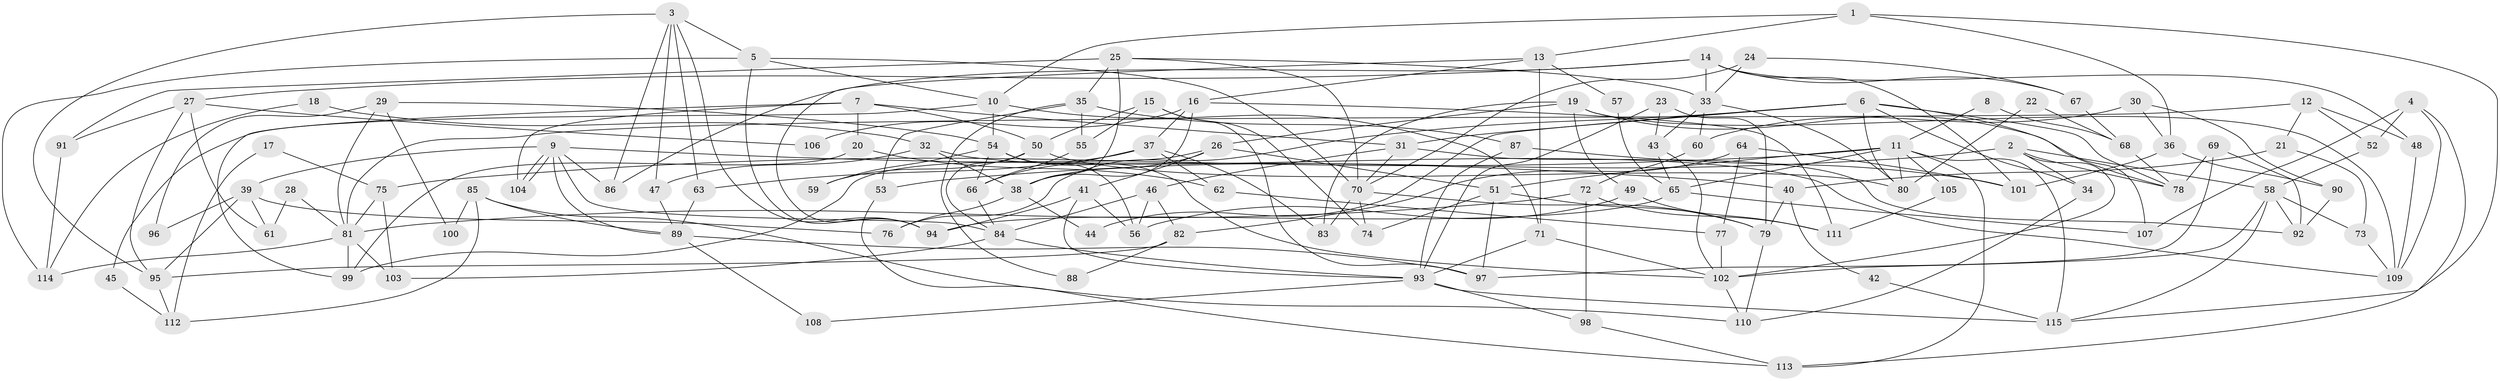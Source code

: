 // Generated by graph-tools (version 1.1) at 2025/15/03/09/25 04:15:12]
// undirected, 115 vertices, 230 edges
graph export_dot {
graph [start="1"]
  node [color=gray90,style=filled];
  1;
  2;
  3;
  4;
  5;
  6;
  7;
  8;
  9;
  10;
  11;
  12;
  13;
  14;
  15;
  16;
  17;
  18;
  19;
  20;
  21;
  22;
  23;
  24;
  25;
  26;
  27;
  28;
  29;
  30;
  31;
  32;
  33;
  34;
  35;
  36;
  37;
  38;
  39;
  40;
  41;
  42;
  43;
  44;
  45;
  46;
  47;
  48;
  49;
  50;
  51;
  52;
  53;
  54;
  55;
  56;
  57;
  58;
  59;
  60;
  61;
  62;
  63;
  64;
  65;
  66;
  67;
  68;
  69;
  70;
  71;
  72;
  73;
  74;
  75;
  76;
  77;
  78;
  79;
  80;
  81;
  82;
  83;
  84;
  85;
  86;
  87;
  88;
  89;
  90;
  91;
  92;
  93;
  94;
  95;
  96;
  97;
  98;
  99;
  100;
  101;
  102;
  103;
  104;
  105;
  106;
  107;
  108;
  109;
  110;
  111;
  112;
  113;
  114;
  115;
  1 -- 10;
  1 -- 13;
  1 -- 36;
  1 -- 115;
  2 -- 78;
  2 -- 58;
  2 -- 34;
  2 -- 53;
  2 -- 102;
  3 -- 95;
  3 -- 47;
  3 -- 5;
  3 -- 63;
  3 -- 86;
  3 -- 94;
  4 -- 109;
  4 -- 107;
  4 -- 52;
  4 -- 113;
  5 -- 10;
  5 -- 70;
  5 -- 94;
  5 -- 114;
  6 -- 34;
  6 -- 80;
  6 -- 31;
  6 -- 44;
  6 -- 76;
  6 -- 78;
  6 -- 107;
  7 -- 31;
  7 -- 50;
  7 -- 20;
  7 -- 99;
  7 -- 104;
  8 -- 11;
  8 -- 68;
  9 -- 104;
  9 -- 104;
  9 -- 40;
  9 -- 39;
  9 -- 84;
  9 -- 86;
  9 -- 89;
  10 -- 71;
  10 -- 54;
  10 -- 45;
  11 -- 51;
  11 -- 75;
  11 -- 65;
  11 -- 80;
  11 -- 105;
  11 -- 113;
  11 -- 115;
  12 -- 81;
  12 -- 52;
  12 -- 21;
  12 -- 48;
  13 -- 71;
  13 -- 94;
  13 -- 16;
  13 -- 57;
  14 -- 86;
  14 -- 27;
  14 -- 33;
  14 -- 48;
  14 -- 67;
  14 -- 101;
  15 -- 97;
  15 -- 50;
  15 -- 55;
  15 -- 74;
  16 -- 38;
  16 -- 37;
  16 -- 106;
  16 -- 111;
  17 -- 112;
  17 -- 75;
  18 -- 114;
  18 -- 32;
  19 -- 83;
  19 -- 78;
  19 -- 26;
  19 -- 49;
  19 -- 109;
  20 -- 99;
  20 -- 62;
  21 -- 73;
  21 -- 40;
  22 -- 80;
  22 -- 68;
  23 -- 79;
  23 -- 43;
  23 -- 93;
  24 -- 70;
  24 -- 33;
  24 -- 67;
  25 -- 70;
  25 -- 35;
  25 -- 33;
  25 -- 38;
  25 -- 91;
  26 -- 41;
  26 -- 38;
  26 -- 51;
  26 -- 99;
  27 -- 91;
  27 -- 95;
  27 -- 61;
  27 -- 106;
  28 -- 61;
  28 -- 81;
  29 -- 81;
  29 -- 54;
  29 -- 96;
  29 -- 100;
  30 -- 36;
  30 -- 90;
  30 -- 60;
  31 -- 46;
  31 -- 70;
  31 -- 92;
  32 -- 109;
  32 -- 38;
  32 -- 47;
  33 -- 43;
  33 -- 60;
  33 -- 80;
  34 -- 110;
  35 -- 53;
  35 -- 55;
  35 -- 87;
  35 -- 88;
  36 -- 101;
  36 -- 90;
  37 -- 66;
  37 -- 62;
  37 -- 63;
  37 -- 83;
  38 -- 44;
  38 -- 76;
  39 -- 76;
  39 -- 61;
  39 -- 95;
  39 -- 96;
  40 -- 79;
  40 -- 42;
  41 -- 94;
  41 -- 93;
  41 -- 56;
  42 -- 115;
  43 -- 65;
  43 -- 102;
  45 -- 112;
  46 -- 56;
  46 -- 84;
  46 -- 82;
  47 -- 89;
  48 -- 109;
  49 -- 111;
  49 -- 56;
  50 -- 80;
  50 -- 84;
  50 -- 59;
  51 -- 74;
  51 -- 79;
  51 -- 97;
  52 -- 58;
  53 -- 113;
  54 -- 56;
  54 -- 102;
  54 -- 59;
  54 -- 66;
  55 -- 66;
  57 -- 65;
  58 -- 115;
  58 -- 102;
  58 -- 73;
  58 -- 92;
  60 -- 72;
  62 -- 77;
  63 -- 89;
  64 -- 77;
  64 -- 101;
  64 -- 82;
  65 -- 94;
  65 -- 107;
  66 -- 84;
  67 -- 68;
  68 -- 78;
  69 -- 97;
  69 -- 92;
  69 -- 78;
  70 -- 74;
  70 -- 79;
  70 -- 83;
  71 -- 102;
  71 -- 93;
  72 -- 98;
  72 -- 81;
  72 -- 111;
  73 -- 109;
  75 -- 81;
  75 -- 103;
  77 -- 102;
  79 -- 110;
  81 -- 99;
  81 -- 103;
  81 -- 114;
  82 -- 88;
  82 -- 95;
  84 -- 93;
  84 -- 103;
  85 -- 110;
  85 -- 89;
  85 -- 100;
  85 -- 112;
  87 -- 93;
  87 -- 101;
  89 -- 97;
  89 -- 108;
  90 -- 92;
  91 -- 114;
  93 -- 115;
  93 -- 98;
  93 -- 108;
  95 -- 112;
  98 -- 113;
  102 -- 110;
  105 -- 111;
}
